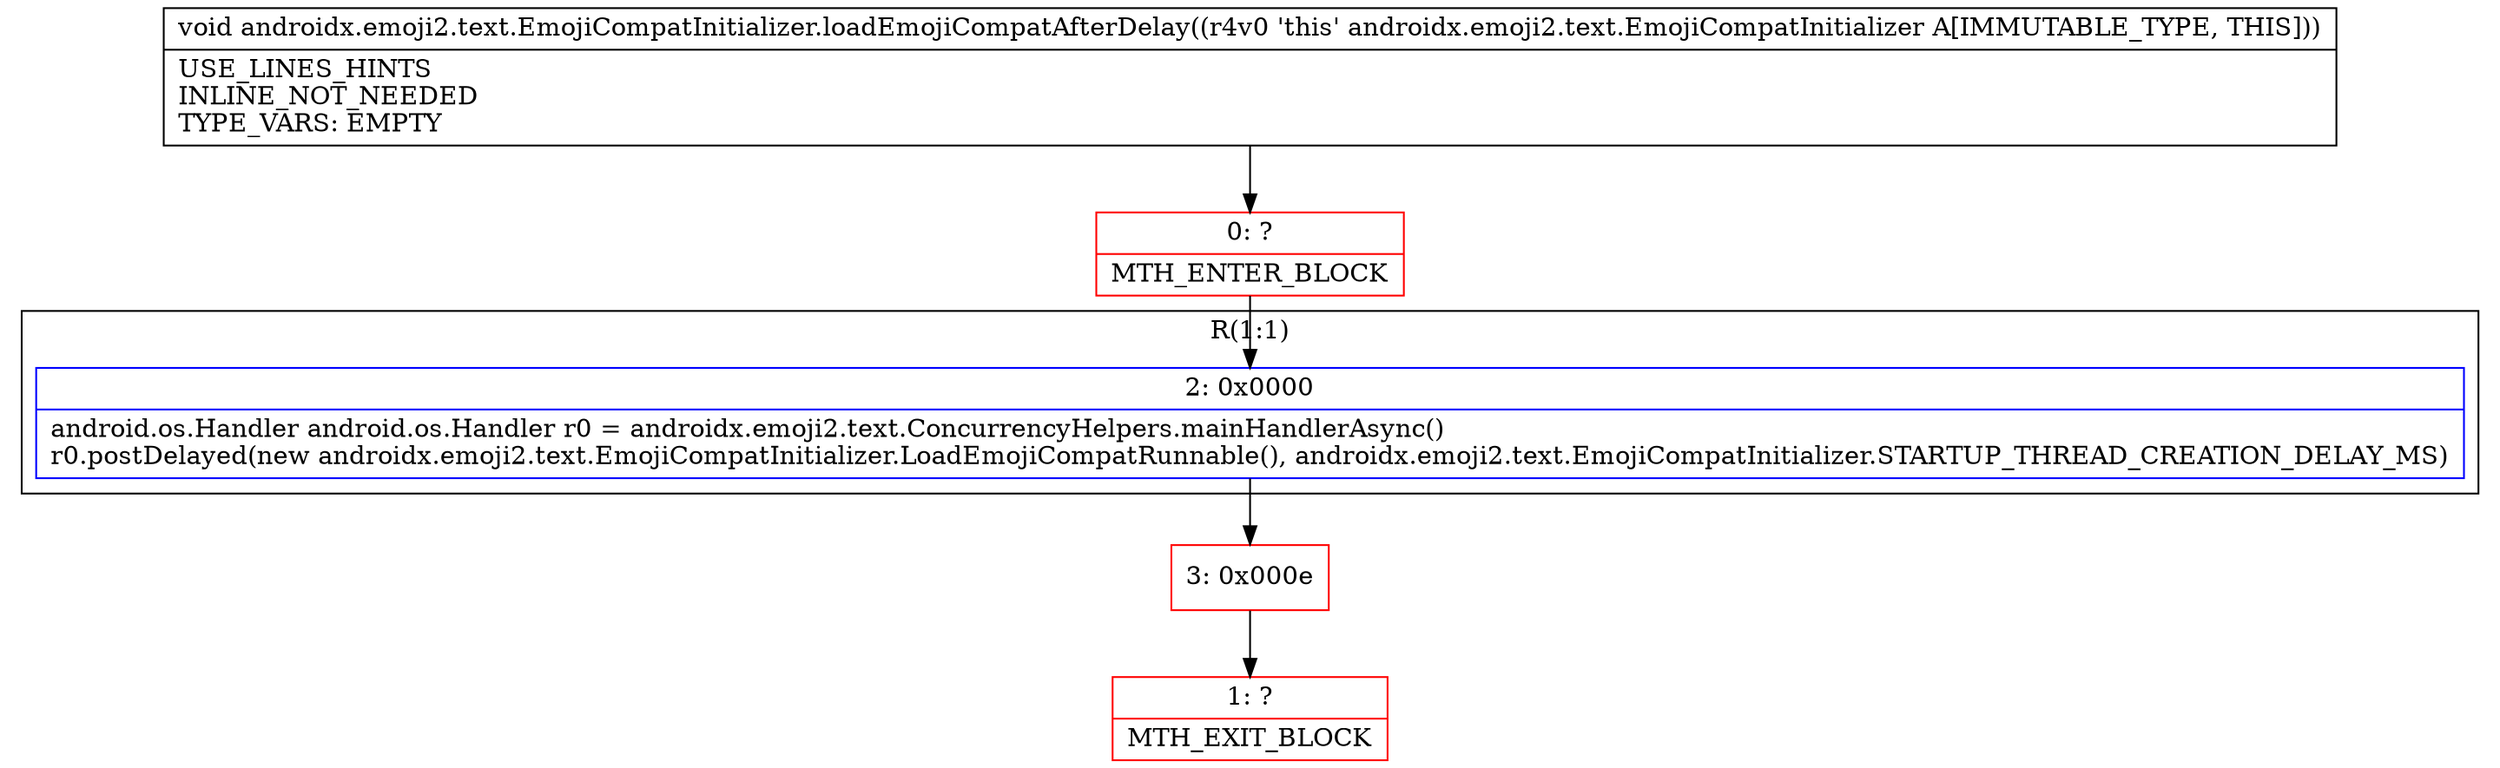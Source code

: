 digraph "CFG forandroidx.emoji2.text.EmojiCompatInitializer.loadEmojiCompatAfterDelay()V" {
subgraph cluster_Region_1180723768 {
label = "R(1:1)";
node [shape=record,color=blue];
Node_2 [shape=record,label="{2\:\ 0x0000|android.os.Handler android.os.Handler r0 = androidx.emoji2.text.ConcurrencyHelpers.mainHandlerAsync()\lr0.postDelayed(new androidx.emoji2.text.EmojiCompatInitializer.LoadEmojiCompatRunnable(), androidx.emoji2.text.EmojiCompatInitializer.STARTUP_THREAD_CREATION_DELAY_MS)\l}"];
}
Node_0 [shape=record,color=red,label="{0\:\ ?|MTH_ENTER_BLOCK\l}"];
Node_3 [shape=record,color=red,label="{3\:\ 0x000e}"];
Node_1 [shape=record,color=red,label="{1\:\ ?|MTH_EXIT_BLOCK\l}"];
MethodNode[shape=record,label="{void androidx.emoji2.text.EmojiCompatInitializer.loadEmojiCompatAfterDelay((r4v0 'this' androidx.emoji2.text.EmojiCompatInitializer A[IMMUTABLE_TYPE, THIS]))  | USE_LINES_HINTS\lINLINE_NOT_NEEDED\lTYPE_VARS: EMPTY\l}"];
MethodNode -> Node_0;Node_2 -> Node_3;
Node_0 -> Node_2;
Node_3 -> Node_1;
}

